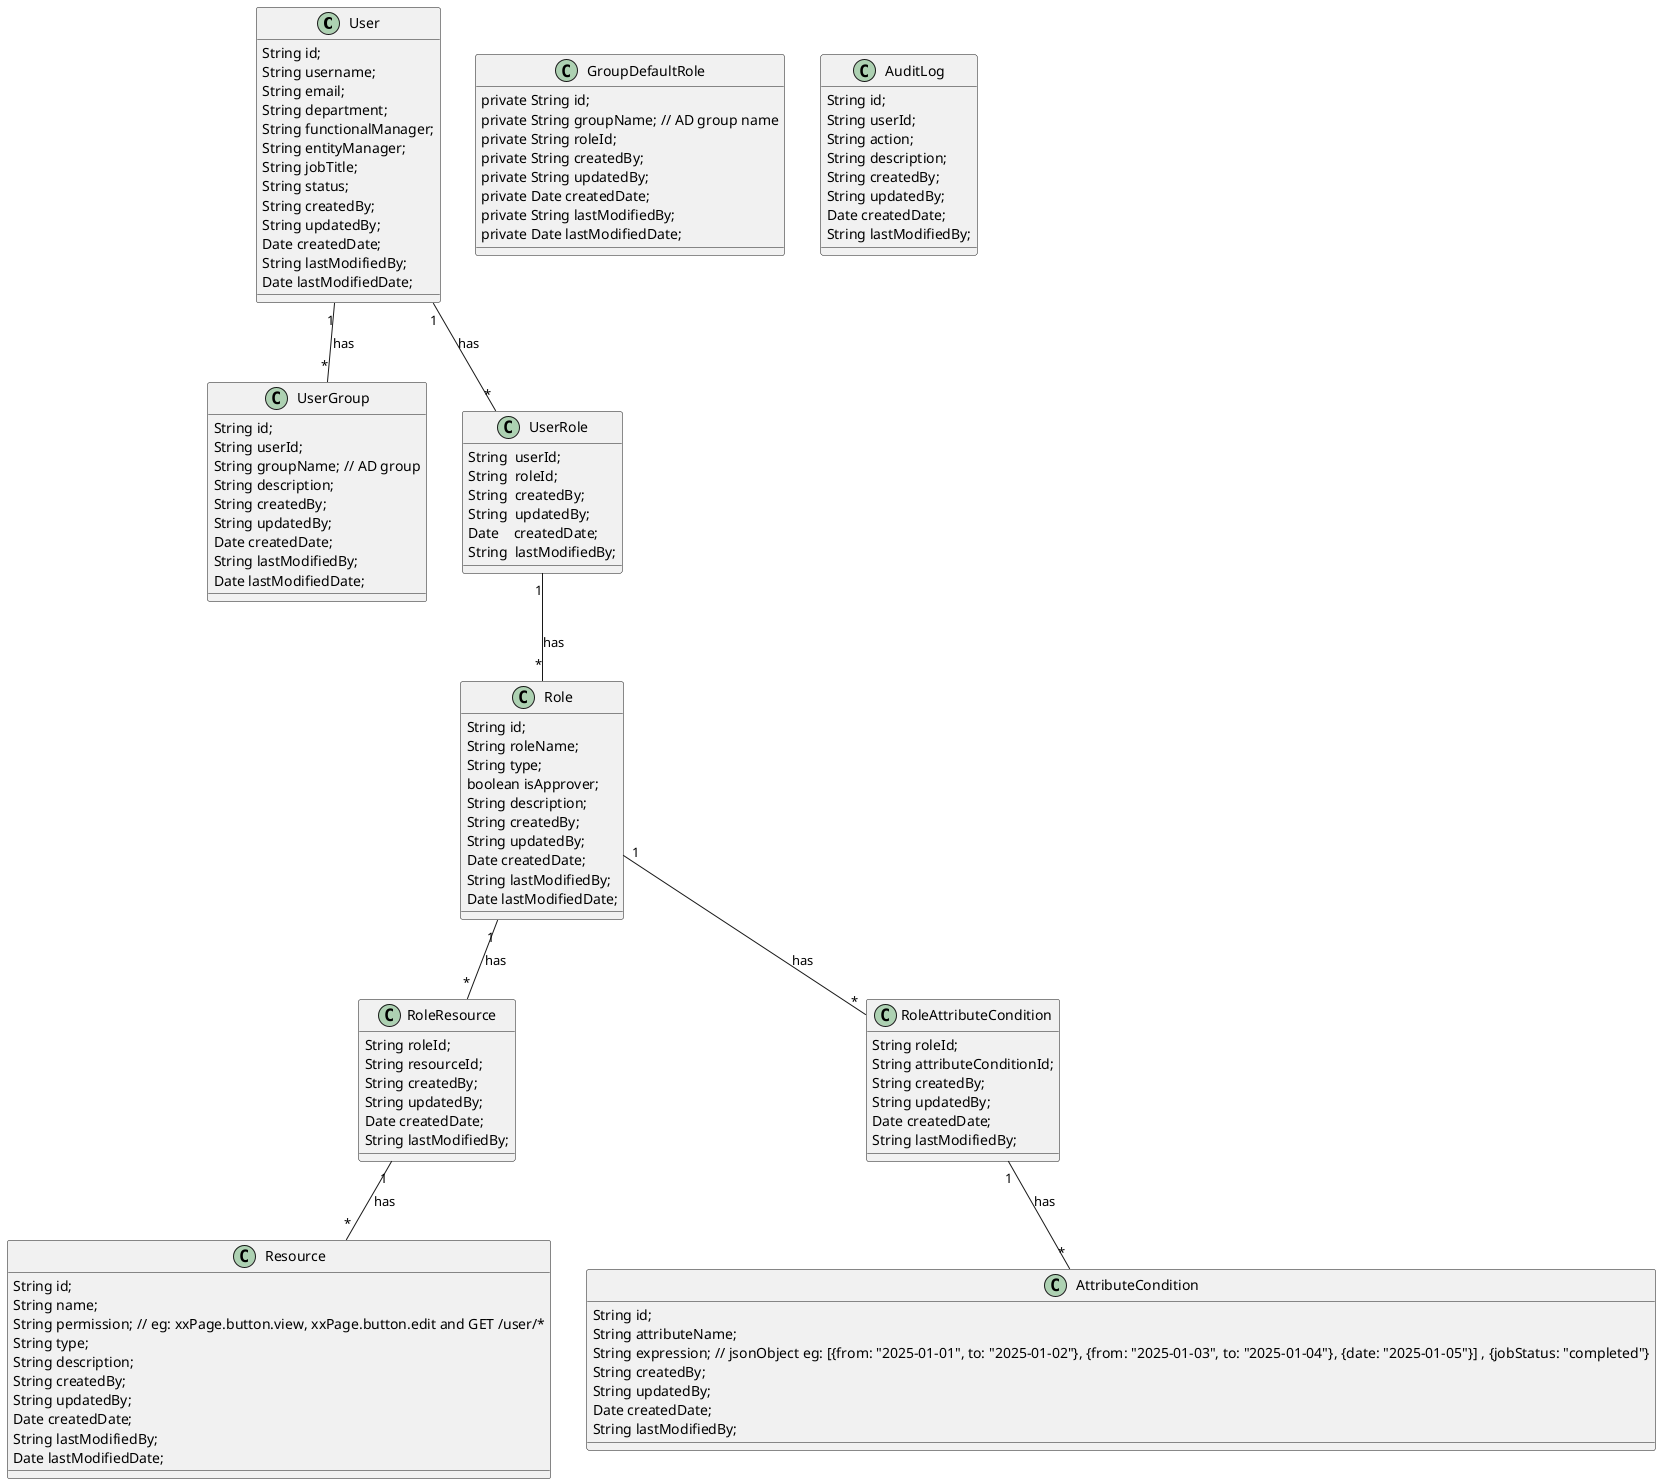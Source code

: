 @startuml
class User{
    String id;
    String username;
    String email;
    String department;
    String functionalManager;
    String entityManager;
    String jobTitle;
    String status;
    String createdBy;
    String updatedBy;
    Date createdDate;
    String lastModifiedBy;
    Date lastModifiedDate;
}

 class GroupDefaultRole {
    private String id;
    private String groupName; // AD group name
    private String roleId;
    private String createdBy;
    private String updatedBy;
    private Date createdDate;
    private String lastModifiedBy;
    private Date lastModifiedDate;
}

class UserGroup{
    String id;
    String userId;
    String groupName; // AD group
    String description;
    String createdBy;
    String updatedBy;
    Date createdDate;
    String lastModifiedBy;
    Date lastModifiedDate;
}


class Role{
    String id;
    String roleName;
    String type;
    boolean isApprover;
    String description;
    String createdBy;
    String updatedBy;
    Date createdDate;
    String lastModifiedBy;
    Date lastModifiedDate;
}

class UserRole{
  String  userId;
  String  roleId;
  String  createdBy;
  String  updatedBy;
  Date    createdDate;
  String  lastModifiedBy;
}

class Resource{
    String id;
    String name;
    String permission; // eg: xxPage.button.view, xxPage.button.edit and GET /user/*
    String type;
    String description;
    String createdBy;
    String updatedBy;
    Date createdDate;
    String lastModifiedBy;
    Date lastModifiedDate;
}

class RoleResource{
    String roleId;
    String resourceId;
    String createdBy;
    String updatedBy;
    Date createdDate;
    String lastModifiedBy;
}

class AttributeCondition{
    String id;
    String attributeName;
    String expression; // jsonObject eg: [{from: "2025-01-01", to: "2025-01-02"}, {from: "2025-01-03", to: "2025-01-04"}, {date: "2025-01-05"}] , {jobStatus: "completed"}
    String createdBy;
    String updatedBy;
    Date createdDate;
    String lastModifiedBy;
}

class RoleAttributeCondition{
    String roleId;
    String attributeConditionId;
    String createdBy;
    String updatedBy;
    Date createdDate;
    String lastModifiedBy;
}

Class AuditLog{
    String id;
    String userId;
    String action;
    String description;
    String createdBy;
    String updatedBy;
    Date createdDate;
    String lastModifiedBy;
}

User "1" -- "*" UserGroup : has
User "1" -- "*" UserRole : has
UserRole "1" -- "*" Role : has
Role "1" -- "*" RoleResource : has
RoleResource "1" -- "*" Resource : has
Role "1" -- "*" RoleAttributeCondition : has
RoleAttributeCondition "1" -- "*" AttributeCondition : has



@enduml
